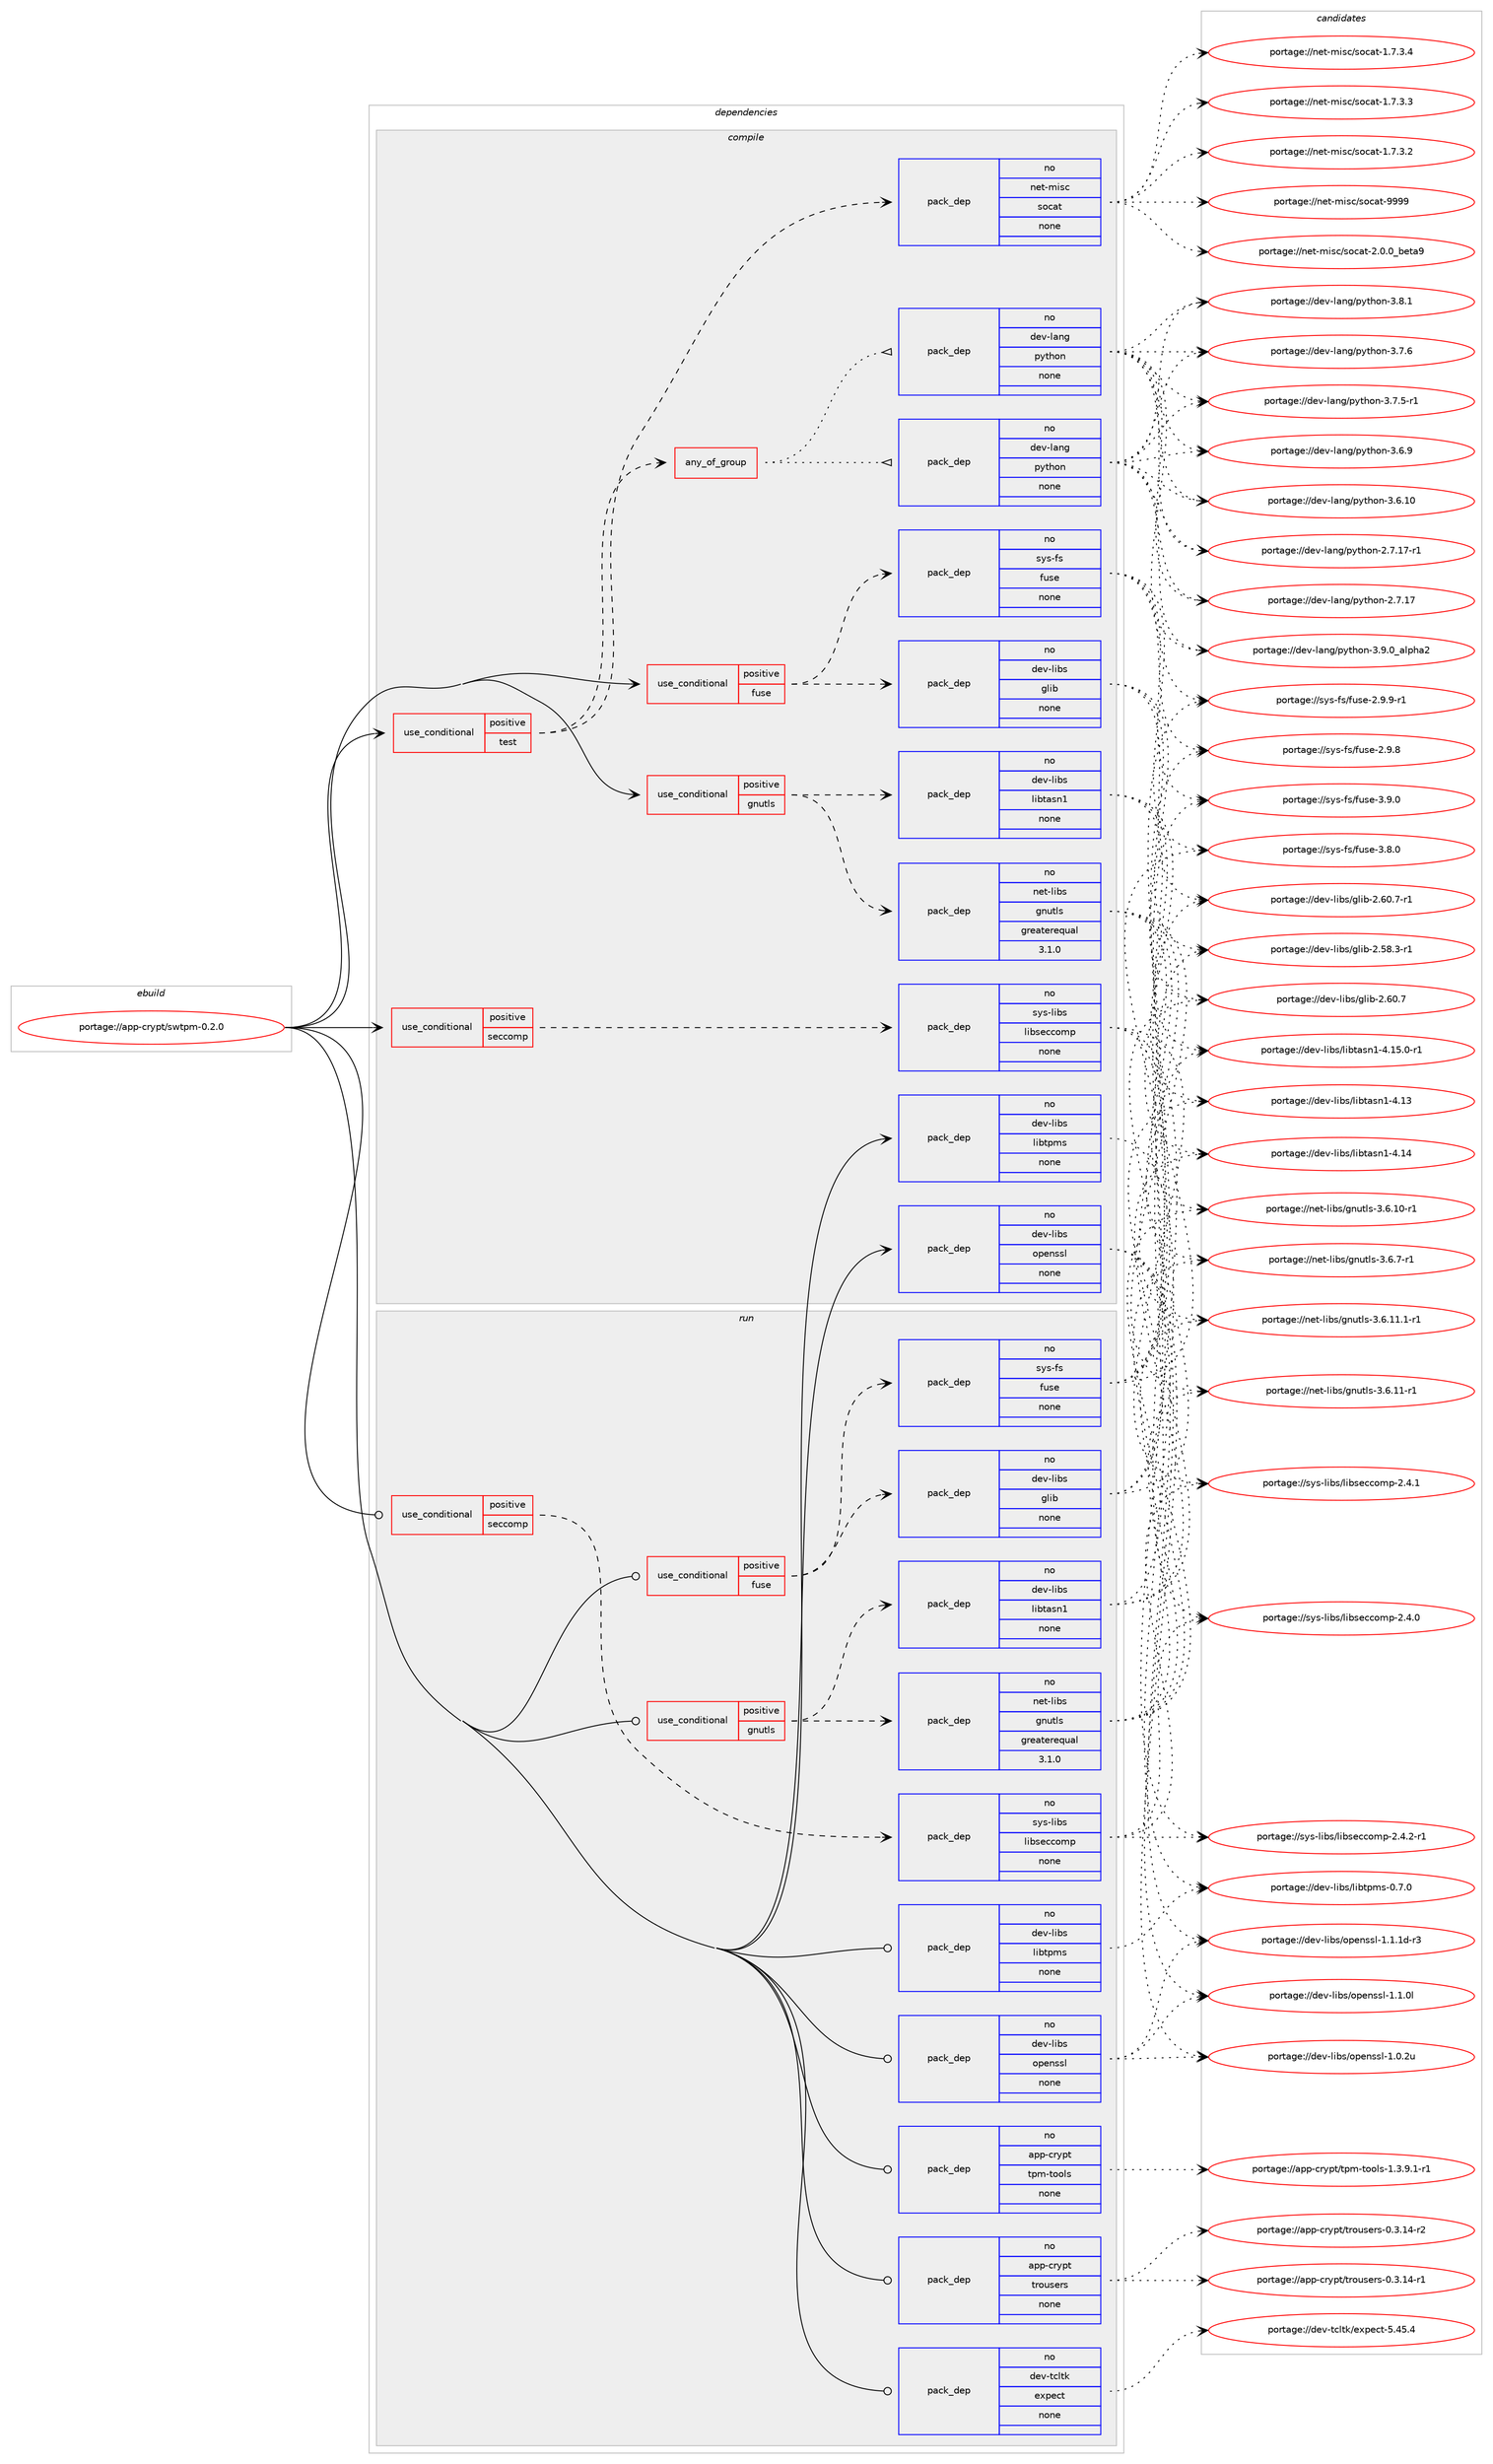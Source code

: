 digraph prolog {

# *************
# Graph options
# *************

newrank=true;
concentrate=true;
compound=true;
graph [rankdir=LR,fontname=Helvetica,fontsize=10,ranksep=1.5];#, ranksep=2.5, nodesep=0.2];
edge  [arrowhead=vee];
node  [fontname=Helvetica,fontsize=10];

# **********
# The ebuild
# **********

subgraph cluster_leftcol {
color=gray;
label=<<i>ebuild</i>>;
id [label="portage://app-crypt/swtpm-0.2.0", color=red, width=4, href="../app-crypt/swtpm-0.2.0.svg"];
}

# ****************
# The dependencies
# ****************

subgraph cluster_midcol {
color=gray;
label=<<i>dependencies</i>>;
subgraph cluster_compile {
fillcolor="#eeeeee";
style=filled;
label=<<i>compile</i>>;
subgraph cond151117 {
dependency641373 [label=<<TABLE BORDER="0" CELLBORDER="1" CELLSPACING="0" CELLPADDING="4"><TR><TD ROWSPAN="3" CELLPADDING="10">use_conditional</TD></TR><TR><TD>positive</TD></TR><TR><TD>fuse</TD></TR></TABLE>>, shape=none, color=red];
subgraph pack481740 {
dependency641374 [label=<<TABLE BORDER="0" CELLBORDER="1" CELLSPACING="0" CELLPADDING="4" WIDTH="220"><TR><TD ROWSPAN="6" CELLPADDING="30">pack_dep</TD></TR><TR><TD WIDTH="110">no</TD></TR><TR><TD>dev-libs</TD></TR><TR><TD>glib</TD></TR><TR><TD>none</TD></TR><TR><TD></TD></TR></TABLE>>, shape=none, color=blue];
}
dependency641373:e -> dependency641374:w [weight=20,style="dashed",arrowhead="vee"];
subgraph pack481741 {
dependency641375 [label=<<TABLE BORDER="0" CELLBORDER="1" CELLSPACING="0" CELLPADDING="4" WIDTH="220"><TR><TD ROWSPAN="6" CELLPADDING="30">pack_dep</TD></TR><TR><TD WIDTH="110">no</TD></TR><TR><TD>sys-fs</TD></TR><TR><TD>fuse</TD></TR><TR><TD>none</TD></TR><TR><TD></TD></TR></TABLE>>, shape=none, color=blue];
}
dependency641373:e -> dependency641375:w [weight=20,style="dashed",arrowhead="vee"];
}
id:e -> dependency641373:w [weight=20,style="solid",arrowhead="vee"];
subgraph cond151118 {
dependency641376 [label=<<TABLE BORDER="0" CELLBORDER="1" CELLSPACING="0" CELLPADDING="4"><TR><TD ROWSPAN="3" CELLPADDING="10">use_conditional</TD></TR><TR><TD>positive</TD></TR><TR><TD>gnutls</TD></TR></TABLE>>, shape=none, color=red];
subgraph pack481742 {
dependency641377 [label=<<TABLE BORDER="0" CELLBORDER="1" CELLSPACING="0" CELLPADDING="4" WIDTH="220"><TR><TD ROWSPAN="6" CELLPADDING="30">pack_dep</TD></TR><TR><TD WIDTH="110">no</TD></TR><TR><TD>dev-libs</TD></TR><TR><TD>libtasn1</TD></TR><TR><TD>none</TD></TR><TR><TD></TD></TR></TABLE>>, shape=none, color=blue];
}
dependency641376:e -> dependency641377:w [weight=20,style="dashed",arrowhead="vee"];
subgraph pack481743 {
dependency641378 [label=<<TABLE BORDER="0" CELLBORDER="1" CELLSPACING="0" CELLPADDING="4" WIDTH="220"><TR><TD ROWSPAN="6" CELLPADDING="30">pack_dep</TD></TR><TR><TD WIDTH="110">no</TD></TR><TR><TD>net-libs</TD></TR><TR><TD>gnutls</TD></TR><TR><TD>greaterequal</TD></TR><TR><TD>3.1.0</TD></TR></TABLE>>, shape=none, color=blue];
}
dependency641376:e -> dependency641378:w [weight=20,style="dashed",arrowhead="vee"];
}
id:e -> dependency641376:w [weight=20,style="solid",arrowhead="vee"];
subgraph cond151119 {
dependency641379 [label=<<TABLE BORDER="0" CELLBORDER="1" CELLSPACING="0" CELLPADDING="4"><TR><TD ROWSPAN="3" CELLPADDING="10">use_conditional</TD></TR><TR><TD>positive</TD></TR><TR><TD>seccomp</TD></TR></TABLE>>, shape=none, color=red];
subgraph pack481744 {
dependency641380 [label=<<TABLE BORDER="0" CELLBORDER="1" CELLSPACING="0" CELLPADDING="4" WIDTH="220"><TR><TD ROWSPAN="6" CELLPADDING="30">pack_dep</TD></TR><TR><TD WIDTH="110">no</TD></TR><TR><TD>sys-libs</TD></TR><TR><TD>libseccomp</TD></TR><TR><TD>none</TD></TR><TR><TD></TD></TR></TABLE>>, shape=none, color=blue];
}
dependency641379:e -> dependency641380:w [weight=20,style="dashed",arrowhead="vee"];
}
id:e -> dependency641379:w [weight=20,style="solid",arrowhead="vee"];
subgraph cond151120 {
dependency641381 [label=<<TABLE BORDER="0" CELLBORDER="1" CELLSPACING="0" CELLPADDING="4"><TR><TD ROWSPAN="3" CELLPADDING="10">use_conditional</TD></TR><TR><TD>positive</TD></TR><TR><TD>test</TD></TR></TABLE>>, shape=none, color=red];
subgraph pack481745 {
dependency641382 [label=<<TABLE BORDER="0" CELLBORDER="1" CELLSPACING="0" CELLPADDING="4" WIDTH="220"><TR><TD ROWSPAN="6" CELLPADDING="30">pack_dep</TD></TR><TR><TD WIDTH="110">no</TD></TR><TR><TD>net-misc</TD></TR><TR><TD>socat</TD></TR><TR><TD>none</TD></TR><TR><TD></TD></TR></TABLE>>, shape=none, color=blue];
}
dependency641381:e -> dependency641382:w [weight=20,style="dashed",arrowhead="vee"];
subgraph any8225 {
dependency641383 [label=<<TABLE BORDER="0" CELLBORDER="1" CELLSPACING="0" CELLPADDING="4"><TR><TD CELLPADDING="10">any_of_group</TD></TR></TABLE>>, shape=none, color=red];subgraph pack481746 {
dependency641384 [label=<<TABLE BORDER="0" CELLBORDER="1" CELLSPACING="0" CELLPADDING="4" WIDTH="220"><TR><TD ROWSPAN="6" CELLPADDING="30">pack_dep</TD></TR><TR><TD WIDTH="110">no</TD></TR><TR><TD>dev-lang</TD></TR><TR><TD>python</TD></TR><TR><TD>none</TD></TR><TR><TD></TD></TR></TABLE>>, shape=none, color=blue];
}
dependency641383:e -> dependency641384:w [weight=20,style="dotted",arrowhead="oinv"];
subgraph pack481747 {
dependency641385 [label=<<TABLE BORDER="0" CELLBORDER="1" CELLSPACING="0" CELLPADDING="4" WIDTH="220"><TR><TD ROWSPAN="6" CELLPADDING="30">pack_dep</TD></TR><TR><TD WIDTH="110">no</TD></TR><TR><TD>dev-lang</TD></TR><TR><TD>python</TD></TR><TR><TD>none</TD></TR><TR><TD></TD></TR></TABLE>>, shape=none, color=blue];
}
dependency641383:e -> dependency641385:w [weight=20,style="dotted",arrowhead="oinv"];
}
dependency641381:e -> dependency641383:w [weight=20,style="dashed",arrowhead="vee"];
}
id:e -> dependency641381:w [weight=20,style="solid",arrowhead="vee"];
subgraph pack481748 {
dependency641386 [label=<<TABLE BORDER="0" CELLBORDER="1" CELLSPACING="0" CELLPADDING="4" WIDTH="220"><TR><TD ROWSPAN="6" CELLPADDING="30">pack_dep</TD></TR><TR><TD WIDTH="110">no</TD></TR><TR><TD>dev-libs</TD></TR><TR><TD>libtpms</TD></TR><TR><TD>none</TD></TR><TR><TD></TD></TR></TABLE>>, shape=none, color=blue];
}
id:e -> dependency641386:w [weight=20,style="solid",arrowhead="vee"];
subgraph pack481749 {
dependency641387 [label=<<TABLE BORDER="0" CELLBORDER="1" CELLSPACING="0" CELLPADDING="4" WIDTH="220"><TR><TD ROWSPAN="6" CELLPADDING="30">pack_dep</TD></TR><TR><TD WIDTH="110">no</TD></TR><TR><TD>dev-libs</TD></TR><TR><TD>openssl</TD></TR><TR><TD>none</TD></TR><TR><TD></TD></TR></TABLE>>, shape=none, color=blue];
}
id:e -> dependency641387:w [weight=20,style="solid",arrowhead="vee"];
}
subgraph cluster_compileandrun {
fillcolor="#eeeeee";
style=filled;
label=<<i>compile and run</i>>;
}
subgraph cluster_run {
fillcolor="#eeeeee";
style=filled;
label=<<i>run</i>>;
subgraph cond151121 {
dependency641388 [label=<<TABLE BORDER="0" CELLBORDER="1" CELLSPACING="0" CELLPADDING="4"><TR><TD ROWSPAN="3" CELLPADDING="10">use_conditional</TD></TR><TR><TD>positive</TD></TR><TR><TD>fuse</TD></TR></TABLE>>, shape=none, color=red];
subgraph pack481750 {
dependency641389 [label=<<TABLE BORDER="0" CELLBORDER="1" CELLSPACING="0" CELLPADDING="4" WIDTH="220"><TR><TD ROWSPAN="6" CELLPADDING="30">pack_dep</TD></TR><TR><TD WIDTH="110">no</TD></TR><TR><TD>dev-libs</TD></TR><TR><TD>glib</TD></TR><TR><TD>none</TD></TR><TR><TD></TD></TR></TABLE>>, shape=none, color=blue];
}
dependency641388:e -> dependency641389:w [weight=20,style="dashed",arrowhead="vee"];
subgraph pack481751 {
dependency641390 [label=<<TABLE BORDER="0" CELLBORDER="1" CELLSPACING="0" CELLPADDING="4" WIDTH="220"><TR><TD ROWSPAN="6" CELLPADDING="30">pack_dep</TD></TR><TR><TD WIDTH="110">no</TD></TR><TR><TD>sys-fs</TD></TR><TR><TD>fuse</TD></TR><TR><TD>none</TD></TR><TR><TD></TD></TR></TABLE>>, shape=none, color=blue];
}
dependency641388:e -> dependency641390:w [weight=20,style="dashed",arrowhead="vee"];
}
id:e -> dependency641388:w [weight=20,style="solid",arrowhead="odot"];
subgraph cond151122 {
dependency641391 [label=<<TABLE BORDER="0" CELLBORDER="1" CELLSPACING="0" CELLPADDING="4"><TR><TD ROWSPAN="3" CELLPADDING="10">use_conditional</TD></TR><TR><TD>positive</TD></TR><TR><TD>gnutls</TD></TR></TABLE>>, shape=none, color=red];
subgraph pack481752 {
dependency641392 [label=<<TABLE BORDER="0" CELLBORDER="1" CELLSPACING="0" CELLPADDING="4" WIDTH="220"><TR><TD ROWSPAN="6" CELLPADDING="30">pack_dep</TD></TR><TR><TD WIDTH="110">no</TD></TR><TR><TD>dev-libs</TD></TR><TR><TD>libtasn1</TD></TR><TR><TD>none</TD></TR><TR><TD></TD></TR></TABLE>>, shape=none, color=blue];
}
dependency641391:e -> dependency641392:w [weight=20,style="dashed",arrowhead="vee"];
subgraph pack481753 {
dependency641393 [label=<<TABLE BORDER="0" CELLBORDER="1" CELLSPACING="0" CELLPADDING="4" WIDTH="220"><TR><TD ROWSPAN="6" CELLPADDING="30">pack_dep</TD></TR><TR><TD WIDTH="110">no</TD></TR><TR><TD>net-libs</TD></TR><TR><TD>gnutls</TD></TR><TR><TD>greaterequal</TD></TR><TR><TD>3.1.0</TD></TR></TABLE>>, shape=none, color=blue];
}
dependency641391:e -> dependency641393:w [weight=20,style="dashed",arrowhead="vee"];
}
id:e -> dependency641391:w [weight=20,style="solid",arrowhead="odot"];
subgraph cond151123 {
dependency641394 [label=<<TABLE BORDER="0" CELLBORDER="1" CELLSPACING="0" CELLPADDING="4"><TR><TD ROWSPAN="3" CELLPADDING="10">use_conditional</TD></TR><TR><TD>positive</TD></TR><TR><TD>seccomp</TD></TR></TABLE>>, shape=none, color=red];
subgraph pack481754 {
dependency641395 [label=<<TABLE BORDER="0" CELLBORDER="1" CELLSPACING="0" CELLPADDING="4" WIDTH="220"><TR><TD ROWSPAN="6" CELLPADDING="30">pack_dep</TD></TR><TR><TD WIDTH="110">no</TD></TR><TR><TD>sys-libs</TD></TR><TR><TD>libseccomp</TD></TR><TR><TD>none</TD></TR><TR><TD></TD></TR></TABLE>>, shape=none, color=blue];
}
dependency641394:e -> dependency641395:w [weight=20,style="dashed",arrowhead="vee"];
}
id:e -> dependency641394:w [weight=20,style="solid",arrowhead="odot"];
subgraph pack481755 {
dependency641396 [label=<<TABLE BORDER="0" CELLBORDER="1" CELLSPACING="0" CELLPADDING="4" WIDTH="220"><TR><TD ROWSPAN="6" CELLPADDING="30">pack_dep</TD></TR><TR><TD WIDTH="110">no</TD></TR><TR><TD>app-crypt</TD></TR><TR><TD>tpm-tools</TD></TR><TR><TD>none</TD></TR><TR><TD></TD></TR></TABLE>>, shape=none, color=blue];
}
id:e -> dependency641396:w [weight=20,style="solid",arrowhead="odot"];
subgraph pack481756 {
dependency641397 [label=<<TABLE BORDER="0" CELLBORDER="1" CELLSPACING="0" CELLPADDING="4" WIDTH="220"><TR><TD ROWSPAN="6" CELLPADDING="30">pack_dep</TD></TR><TR><TD WIDTH="110">no</TD></TR><TR><TD>app-crypt</TD></TR><TR><TD>trousers</TD></TR><TR><TD>none</TD></TR><TR><TD></TD></TR></TABLE>>, shape=none, color=blue];
}
id:e -> dependency641397:w [weight=20,style="solid",arrowhead="odot"];
subgraph pack481757 {
dependency641398 [label=<<TABLE BORDER="0" CELLBORDER="1" CELLSPACING="0" CELLPADDING="4" WIDTH="220"><TR><TD ROWSPAN="6" CELLPADDING="30">pack_dep</TD></TR><TR><TD WIDTH="110">no</TD></TR><TR><TD>dev-libs</TD></TR><TR><TD>libtpms</TD></TR><TR><TD>none</TD></TR><TR><TD></TD></TR></TABLE>>, shape=none, color=blue];
}
id:e -> dependency641398:w [weight=20,style="solid",arrowhead="odot"];
subgraph pack481758 {
dependency641399 [label=<<TABLE BORDER="0" CELLBORDER="1" CELLSPACING="0" CELLPADDING="4" WIDTH="220"><TR><TD ROWSPAN="6" CELLPADDING="30">pack_dep</TD></TR><TR><TD WIDTH="110">no</TD></TR><TR><TD>dev-libs</TD></TR><TR><TD>openssl</TD></TR><TR><TD>none</TD></TR><TR><TD></TD></TR></TABLE>>, shape=none, color=blue];
}
id:e -> dependency641399:w [weight=20,style="solid",arrowhead="odot"];
subgraph pack481759 {
dependency641400 [label=<<TABLE BORDER="0" CELLBORDER="1" CELLSPACING="0" CELLPADDING="4" WIDTH="220"><TR><TD ROWSPAN="6" CELLPADDING="30">pack_dep</TD></TR><TR><TD WIDTH="110">no</TD></TR><TR><TD>dev-tcltk</TD></TR><TR><TD>expect</TD></TR><TR><TD>none</TD></TR><TR><TD></TD></TR></TABLE>>, shape=none, color=blue];
}
id:e -> dependency641400:w [weight=20,style="solid",arrowhead="odot"];
}
}

# **************
# The candidates
# **************

subgraph cluster_choices {
rank=same;
color=gray;
label=<<i>candidates</i>>;

subgraph choice481740 {
color=black;
nodesep=1;
choice10010111845108105981154710310810598455046544846554511449 [label="portage://dev-libs/glib-2.60.7-r1", color=red, width=4,href="../dev-libs/glib-2.60.7-r1.svg"];
choice1001011184510810598115471031081059845504654484655 [label="portage://dev-libs/glib-2.60.7", color=red, width=4,href="../dev-libs/glib-2.60.7.svg"];
choice10010111845108105981154710310810598455046535646514511449 [label="portage://dev-libs/glib-2.58.3-r1", color=red, width=4,href="../dev-libs/glib-2.58.3-r1.svg"];
dependency641374:e -> choice10010111845108105981154710310810598455046544846554511449:w [style=dotted,weight="100"];
dependency641374:e -> choice1001011184510810598115471031081059845504654484655:w [style=dotted,weight="100"];
dependency641374:e -> choice10010111845108105981154710310810598455046535646514511449:w [style=dotted,weight="100"];
}
subgraph choice481741 {
color=black;
nodesep=1;
choice1151211154510211547102117115101455146574648 [label="portage://sys-fs/fuse-3.9.0", color=red, width=4,href="../sys-fs/fuse-3.9.0.svg"];
choice1151211154510211547102117115101455146564648 [label="portage://sys-fs/fuse-3.8.0", color=red, width=4,href="../sys-fs/fuse-3.8.0.svg"];
choice11512111545102115471021171151014550465746574511449 [label="portage://sys-fs/fuse-2.9.9-r1", color=red, width=4,href="../sys-fs/fuse-2.9.9-r1.svg"];
choice1151211154510211547102117115101455046574656 [label="portage://sys-fs/fuse-2.9.8", color=red, width=4,href="../sys-fs/fuse-2.9.8.svg"];
dependency641375:e -> choice1151211154510211547102117115101455146574648:w [style=dotted,weight="100"];
dependency641375:e -> choice1151211154510211547102117115101455146564648:w [style=dotted,weight="100"];
dependency641375:e -> choice11512111545102115471021171151014550465746574511449:w [style=dotted,weight="100"];
dependency641375:e -> choice1151211154510211547102117115101455046574656:w [style=dotted,weight="100"];
}
subgraph choice481742 {
color=black;
nodesep=1;
choice100101118451081059811547108105981169711511049455246495346484511449 [label="portage://dev-libs/libtasn1-4.15.0-r1", color=red, width=4,href="../dev-libs/libtasn1-4.15.0-r1.svg"];
choice1001011184510810598115471081059811697115110494552464952 [label="portage://dev-libs/libtasn1-4.14", color=red, width=4,href="../dev-libs/libtasn1-4.14.svg"];
choice1001011184510810598115471081059811697115110494552464951 [label="portage://dev-libs/libtasn1-4.13", color=red, width=4,href="../dev-libs/libtasn1-4.13.svg"];
dependency641377:e -> choice100101118451081059811547108105981169711511049455246495346484511449:w [style=dotted,weight="100"];
dependency641377:e -> choice1001011184510810598115471081059811697115110494552464952:w [style=dotted,weight="100"];
dependency641377:e -> choice1001011184510810598115471081059811697115110494552464951:w [style=dotted,weight="100"];
}
subgraph choice481743 {
color=black;
nodesep=1;
choice1101011164510810598115471031101171161081154551465446554511449 [label="portage://net-libs/gnutls-3.6.7-r1", color=red, width=4,href="../net-libs/gnutls-3.6.7-r1.svg"];
choice1101011164510810598115471031101171161081154551465446494946494511449 [label="portage://net-libs/gnutls-3.6.11.1-r1", color=red, width=4,href="../net-libs/gnutls-3.6.11.1-r1.svg"];
choice110101116451081059811547103110117116108115455146544649494511449 [label="portage://net-libs/gnutls-3.6.11-r1", color=red, width=4,href="../net-libs/gnutls-3.6.11-r1.svg"];
choice110101116451081059811547103110117116108115455146544649484511449 [label="portage://net-libs/gnutls-3.6.10-r1", color=red, width=4,href="../net-libs/gnutls-3.6.10-r1.svg"];
dependency641378:e -> choice1101011164510810598115471031101171161081154551465446554511449:w [style=dotted,weight="100"];
dependency641378:e -> choice1101011164510810598115471031101171161081154551465446494946494511449:w [style=dotted,weight="100"];
dependency641378:e -> choice110101116451081059811547103110117116108115455146544649494511449:w [style=dotted,weight="100"];
dependency641378:e -> choice110101116451081059811547103110117116108115455146544649484511449:w [style=dotted,weight="100"];
}
subgraph choice481744 {
color=black;
nodesep=1;
choice1151211154510810598115471081059811510199991111091124550465246504511449 [label="portage://sys-libs/libseccomp-2.4.2-r1", color=red, width=4,href="../sys-libs/libseccomp-2.4.2-r1.svg"];
choice115121115451081059811547108105981151019999111109112455046524649 [label="portage://sys-libs/libseccomp-2.4.1", color=red, width=4,href="../sys-libs/libseccomp-2.4.1.svg"];
choice115121115451081059811547108105981151019999111109112455046524648 [label="portage://sys-libs/libseccomp-2.4.0", color=red, width=4,href="../sys-libs/libseccomp-2.4.0.svg"];
dependency641380:e -> choice1151211154510810598115471081059811510199991111091124550465246504511449:w [style=dotted,weight="100"];
dependency641380:e -> choice115121115451081059811547108105981151019999111109112455046524649:w [style=dotted,weight="100"];
dependency641380:e -> choice115121115451081059811547108105981151019999111109112455046524648:w [style=dotted,weight="100"];
}
subgraph choice481745 {
color=black;
nodesep=1;
choice11010111645109105115994711511199971164557575757 [label="portage://net-misc/socat-9999", color=red, width=4,href="../net-misc/socat-9999.svg"];
choice110101116451091051159947115111999711645504648464895981011169757 [label="portage://net-misc/socat-2.0.0_beta9", color=red, width=4,href="../net-misc/socat-2.0.0_beta9.svg"];
choice11010111645109105115994711511199971164549465546514652 [label="portage://net-misc/socat-1.7.3.4", color=red, width=4,href="../net-misc/socat-1.7.3.4.svg"];
choice11010111645109105115994711511199971164549465546514651 [label="portage://net-misc/socat-1.7.3.3", color=red, width=4,href="../net-misc/socat-1.7.3.3.svg"];
choice11010111645109105115994711511199971164549465546514650 [label="portage://net-misc/socat-1.7.3.2", color=red, width=4,href="../net-misc/socat-1.7.3.2.svg"];
dependency641382:e -> choice11010111645109105115994711511199971164557575757:w [style=dotted,weight="100"];
dependency641382:e -> choice110101116451091051159947115111999711645504648464895981011169757:w [style=dotted,weight="100"];
dependency641382:e -> choice11010111645109105115994711511199971164549465546514652:w [style=dotted,weight="100"];
dependency641382:e -> choice11010111645109105115994711511199971164549465546514651:w [style=dotted,weight="100"];
dependency641382:e -> choice11010111645109105115994711511199971164549465546514650:w [style=dotted,weight="100"];
}
subgraph choice481746 {
color=black;
nodesep=1;
choice10010111845108971101034711212111610411111045514657464895971081121049750 [label="portage://dev-lang/python-3.9.0_alpha2", color=red, width=4,href="../dev-lang/python-3.9.0_alpha2.svg"];
choice100101118451089711010347112121116104111110455146564649 [label="portage://dev-lang/python-3.8.1", color=red, width=4,href="../dev-lang/python-3.8.1.svg"];
choice100101118451089711010347112121116104111110455146554654 [label="portage://dev-lang/python-3.7.6", color=red, width=4,href="../dev-lang/python-3.7.6.svg"];
choice1001011184510897110103471121211161041111104551465546534511449 [label="portage://dev-lang/python-3.7.5-r1", color=red, width=4,href="../dev-lang/python-3.7.5-r1.svg"];
choice100101118451089711010347112121116104111110455146544657 [label="portage://dev-lang/python-3.6.9", color=red, width=4,href="../dev-lang/python-3.6.9.svg"];
choice10010111845108971101034711212111610411111045514654464948 [label="portage://dev-lang/python-3.6.10", color=red, width=4,href="../dev-lang/python-3.6.10.svg"];
choice100101118451089711010347112121116104111110455046554649554511449 [label="portage://dev-lang/python-2.7.17-r1", color=red, width=4,href="../dev-lang/python-2.7.17-r1.svg"];
choice10010111845108971101034711212111610411111045504655464955 [label="portage://dev-lang/python-2.7.17", color=red, width=4,href="../dev-lang/python-2.7.17.svg"];
dependency641384:e -> choice10010111845108971101034711212111610411111045514657464895971081121049750:w [style=dotted,weight="100"];
dependency641384:e -> choice100101118451089711010347112121116104111110455146564649:w [style=dotted,weight="100"];
dependency641384:e -> choice100101118451089711010347112121116104111110455146554654:w [style=dotted,weight="100"];
dependency641384:e -> choice1001011184510897110103471121211161041111104551465546534511449:w [style=dotted,weight="100"];
dependency641384:e -> choice100101118451089711010347112121116104111110455146544657:w [style=dotted,weight="100"];
dependency641384:e -> choice10010111845108971101034711212111610411111045514654464948:w [style=dotted,weight="100"];
dependency641384:e -> choice100101118451089711010347112121116104111110455046554649554511449:w [style=dotted,weight="100"];
dependency641384:e -> choice10010111845108971101034711212111610411111045504655464955:w [style=dotted,weight="100"];
}
subgraph choice481747 {
color=black;
nodesep=1;
choice10010111845108971101034711212111610411111045514657464895971081121049750 [label="portage://dev-lang/python-3.9.0_alpha2", color=red, width=4,href="../dev-lang/python-3.9.0_alpha2.svg"];
choice100101118451089711010347112121116104111110455146564649 [label="portage://dev-lang/python-3.8.1", color=red, width=4,href="../dev-lang/python-3.8.1.svg"];
choice100101118451089711010347112121116104111110455146554654 [label="portage://dev-lang/python-3.7.6", color=red, width=4,href="../dev-lang/python-3.7.6.svg"];
choice1001011184510897110103471121211161041111104551465546534511449 [label="portage://dev-lang/python-3.7.5-r1", color=red, width=4,href="../dev-lang/python-3.7.5-r1.svg"];
choice100101118451089711010347112121116104111110455146544657 [label="portage://dev-lang/python-3.6.9", color=red, width=4,href="../dev-lang/python-3.6.9.svg"];
choice10010111845108971101034711212111610411111045514654464948 [label="portage://dev-lang/python-3.6.10", color=red, width=4,href="../dev-lang/python-3.6.10.svg"];
choice100101118451089711010347112121116104111110455046554649554511449 [label="portage://dev-lang/python-2.7.17-r1", color=red, width=4,href="../dev-lang/python-2.7.17-r1.svg"];
choice10010111845108971101034711212111610411111045504655464955 [label="portage://dev-lang/python-2.7.17", color=red, width=4,href="../dev-lang/python-2.7.17.svg"];
dependency641385:e -> choice10010111845108971101034711212111610411111045514657464895971081121049750:w [style=dotted,weight="100"];
dependency641385:e -> choice100101118451089711010347112121116104111110455146564649:w [style=dotted,weight="100"];
dependency641385:e -> choice100101118451089711010347112121116104111110455146554654:w [style=dotted,weight="100"];
dependency641385:e -> choice1001011184510897110103471121211161041111104551465546534511449:w [style=dotted,weight="100"];
dependency641385:e -> choice100101118451089711010347112121116104111110455146544657:w [style=dotted,weight="100"];
dependency641385:e -> choice10010111845108971101034711212111610411111045514654464948:w [style=dotted,weight="100"];
dependency641385:e -> choice100101118451089711010347112121116104111110455046554649554511449:w [style=dotted,weight="100"];
dependency641385:e -> choice10010111845108971101034711212111610411111045504655464955:w [style=dotted,weight="100"];
}
subgraph choice481748 {
color=black;
nodesep=1;
choice10010111845108105981154710810598116112109115454846554648 [label="portage://dev-libs/libtpms-0.7.0", color=red, width=4,href="../dev-libs/libtpms-0.7.0.svg"];
dependency641386:e -> choice10010111845108105981154710810598116112109115454846554648:w [style=dotted,weight="100"];
}
subgraph choice481749 {
color=black;
nodesep=1;
choice1001011184510810598115471111121011101151151084549464946491004511451 [label="portage://dev-libs/openssl-1.1.1d-r3", color=red, width=4,href="../dev-libs/openssl-1.1.1d-r3.svg"];
choice100101118451081059811547111112101110115115108454946494648108 [label="portage://dev-libs/openssl-1.1.0l", color=red, width=4,href="../dev-libs/openssl-1.1.0l.svg"];
choice100101118451081059811547111112101110115115108454946484650117 [label="portage://dev-libs/openssl-1.0.2u", color=red, width=4,href="../dev-libs/openssl-1.0.2u.svg"];
dependency641387:e -> choice1001011184510810598115471111121011101151151084549464946491004511451:w [style=dotted,weight="100"];
dependency641387:e -> choice100101118451081059811547111112101110115115108454946494648108:w [style=dotted,weight="100"];
dependency641387:e -> choice100101118451081059811547111112101110115115108454946484650117:w [style=dotted,weight="100"];
}
subgraph choice481750 {
color=black;
nodesep=1;
choice10010111845108105981154710310810598455046544846554511449 [label="portage://dev-libs/glib-2.60.7-r1", color=red, width=4,href="../dev-libs/glib-2.60.7-r1.svg"];
choice1001011184510810598115471031081059845504654484655 [label="portage://dev-libs/glib-2.60.7", color=red, width=4,href="../dev-libs/glib-2.60.7.svg"];
choice10010111845108105981154710310810598455046535646514511449 [label="portage://dev-libs/glib-2.58.3-r1", color=red, width=4,href="../dev-libs/glib-2.58.3-r1.svg"];
dependency641389:e -> choice10010111845108105981154710310810598455046544846554511449:w [style=dotted,weight="100"];
dependency641389:e -> choice1001011184510810598115471031081059845504654484655:w [style=dotted,weight="100"];
dependency641389:e -> choice10010111845108105981154710310810598455046535646514511449:w [style=dotted,weight="100"];
}
subgraph choice481751 {
color=black;
nodesep=1;
choice1151211154510211547102117115101455146574648 [label="portage://sys-fs/fuse-3.9.0", color=red, width=4,href="../sys-fs/fuse-3.9.0.svg"];
choice1151211154510211547102117115101455146564648 [label="portage://sys-fs/fuse-3.8.0", color=red, width=4,href="../sys-fs/fuse-3.8.0.svg"];
choice11512111545102115471021171151014550465746574511449 [label="portage://sys-fs/fuse-2.9.9-r1", color=red, width=4,href="../sys-fs/fuse-2.9.9-r1.svg"];
choice1151211154510211547102117115101455046574656 [label="portage://sys-fs/fuse-2.9.8", color=red, width=4,href="../sys-fs/fuse-2.9.8.svg"];
dependency641390:e -> choice1151211154510211547102117115101455146574648:w [style=dotted,weight="100"];
dependency641390:e -> choice1151211154510211547102117115101455146564648:w [style=dotted,weight="100"];
dependency641390:e -> choice11512111545102115471021171151014550465746574511449:w [style=dotted,weight="100"];
dependency641390:e -> choice1151211154510211547102117115101455046574656:w [style=dotted,weight="100"];
}
subgraph choice481752 {
color=black;
nodesep=1;
choice100101118451081059811547108105981169711511049455246495346484511449 [label="portage://dev-libs/libtasn1-4.15.0-r1", color=red, width=4,href="../dev-libs/libtasn1-4.15.0-r1.svg"];
choice1001011184510810598115471081059811697115110494552464952 [label="portage://dev-libs/libtasn1-4.14", color=red, width=4,href="../dev-libs/libtasn1-4.14.svg"];
choice1001011184510810598115471081059811697115110494552464951 [label="portage://dev-libs/libtasn1-4.13", color=red, width=4,href="../dev-libs/libtasn1-4.13.svg"];
dependency641392:e -> choice100101118451081059811547108105981169711511049455246495346484511449:w [style=dotted,weight="100"];
dependency641392:e -> choice1001011184510810598115471081059811697115110494552464952:w [style=dotted,weight="100"];
dependency641392:e -> choice1001011184510810598115471081059811697115110494552464951:w [style=dotted,weight="100"];
}
subgraph choice481753 {
color=black;
nodesep=1;
choice1101011164510810598115471031101171161081154551465446554511449 [label="portage://net-libs/gnutls-3.6.7-r1", color=red, width=4,href="../net-libs/gnutls-3.6.7-r1.svg"];
choice1101011164510810598115471031101171161081154551465446494946494511449 [label="portage://net-libs/gnutls-3.6.11.1-r1", color=red, width=4,href="../net-libs/gnutls-3.6.11.1-r1.svg"];
choice110101116451081059811547103110117116108115455146544649494511449 [label="portage://net-libs/gnutls-3.6.11-r1", color=red, width=4,href="../net-libs/gnutls-3.6.11-r1.svg"];
choice110101116451081059811547103110117116108115455146544649484511449 [label="portage://net-libs/gnutls-3.6.10-r1", color=red, width=4,href="../net-libs/gnutls-3.6.10-r1.svg"];
dependency641393:e -> choice1101011164510810598115471031101171161081154551465446554511449:w [style=dotted,weight="100"];
dependency641393:e -> choice1101011164510810598115471031101171161081154551465446494946494511449:w [style=dotted,weight="100"];
dependency641393:e -> choice110101116451081059811547103110117116108115455146544649494511449:w [style=dotted,weight="100"];
dependency641393:e -> choice110101116451081059811547103110117116108115455146544649484511449:w [style=dotted,weight="100"];
}
subgraph choice481754 {
color=black;
nodesep=1;
choice1151211154510810598115471081059811510199991111091124550465246504511449 [label="portage://sys-libs/libseccomp-2.4.2-r1", color=red, width=4,href="../sys-libs/libseccomp-2.4.2-r1.svg"];
choice115121115451081059811547108105981151019999111109112455046524649 [label="portage://sys-libs/libseccomp-2.4.1", color=red, width=4,href="../sys-libs/libseccomp-2.4.1.svg"];
choice115121115451081059811547108105981151019999111109112455046524648 [label="portage://sys-libs/libseccomp-2.4.0", color=red, width=4,href="../sys-libs/libseccomp-2.4.0.svg"];
dependency641395:e -> choice1151211154510810598115471081059811510199991111091124550465246504511449:w [style=dotted,weight="100"];
dependency641395:e -> choice115121115451081059811547108105981151019999111109112455046524649:w [style=dotted,weight="100"];
dependency641395:e -> choice115121115451081059811547108105981151019999111109112455046524648:w [style=dotted,weight="100"];
}
subgraph choice481755 {
color=black;
nodesep=1;
choice971121124599114121112116471161121094511611111110811545494651465746494511449 [label="portage://app-crypt/tpm-tools-1.3.9.1-r1", color=red, width=4,href="../app-crypt/tpm-tools-1.3.9.1-r1.svg"];
dependency641396:e -> choice971121124599114121112116471161121094511611111110811545494651465746494511449:w [style=dotted,weight="100"];
}
subgraph choice481756 {
color=black;
nodesep=1;
choice97112112459911412111211647116114111117115101114115454846514649524511450 [label="portage://app-crypt/trousers-0.3.14-r2", color=red, width=4,href="../app-crypt/trousers-0.3.14-r2.svg"];
choice97112112459911412111211647116114111117115101114115454846514649524511449 [label="portage://app-crypt/trousers-0.3.14-r1", color=red, width=4,href="../app-crypt/trousers-0.3.14-r1.svg"];
dependency641397:e -> choice97112112459911412111211647116114111117115101114115454846514649524511450:w [style=dotted,weight="100"];
dependency641397:e -> choice97112112459911412111211647116114111117115101114115454846514649524511449:w [style=dotted,weight="100"];
}
subgraph choice481757 {
color=black;
nodesep=1;
choice10010111845108105981154710810598116112109115454846554648 [label="portage://dev-libs/libtpms-0.7.0", color=red, width=4,href="../dev-libs/libtpms-0.7.0.svg"];
dependency641398:e -> choice10010111845108105981154710810598116112109115454846554648:w [style=dotted,weight="100"];
}
subgraph choice481758 {
color=black;
nodesep=1;
choice1001011184510810598115471111121011101151151084549464946491004511451 [label="portage://dev-libs/openssl-1.1.1d-r3", color=red, width=4,href="../dev-libs/openssl-1.1.1d-r3.svg"];
choice100101118451081059811547111112101110115115108454946494648108 [label="portage://dev-libs/openssl-1.1.0l", color=red, width=4,href="../dev-libs/openssl-1.1.0l.svg"];
choice100101118451081059811547111112101110115115108454946484650117 [label="portage://dev-libs/openssl-1.0.2u", color=red, width=4,href="../dev-libs/openssl-1.0.2u.svg"];
dependency641399:e -> choice1001011184510810598115471111121011101151151084549464946491004511451:w [style=dotted,weight="100"];
dependency641399:e -> choice100101118451081059811547111112101110115115108454946494648108:w [style=dotted,weight="100"];
dependency641399:e -> choice100101118451081059811547111112101110115115108454946484650117:w [style=dotted,weight="100"];
}
subgraph choice481759 {
color=black;
nodesep=1;
choice1001011184511699108116107471011201121019911645534652534652 [label="portage://dev-tcltk/expect-5.45.4", color=red, width=4,href="../dev-tcltk/expect-5.45.4.svg"];
dependency641400:e -> choice1001011184511699108116107471011201121019911645534652534652:w [style=dotted,weight="100"];
}
}

}
